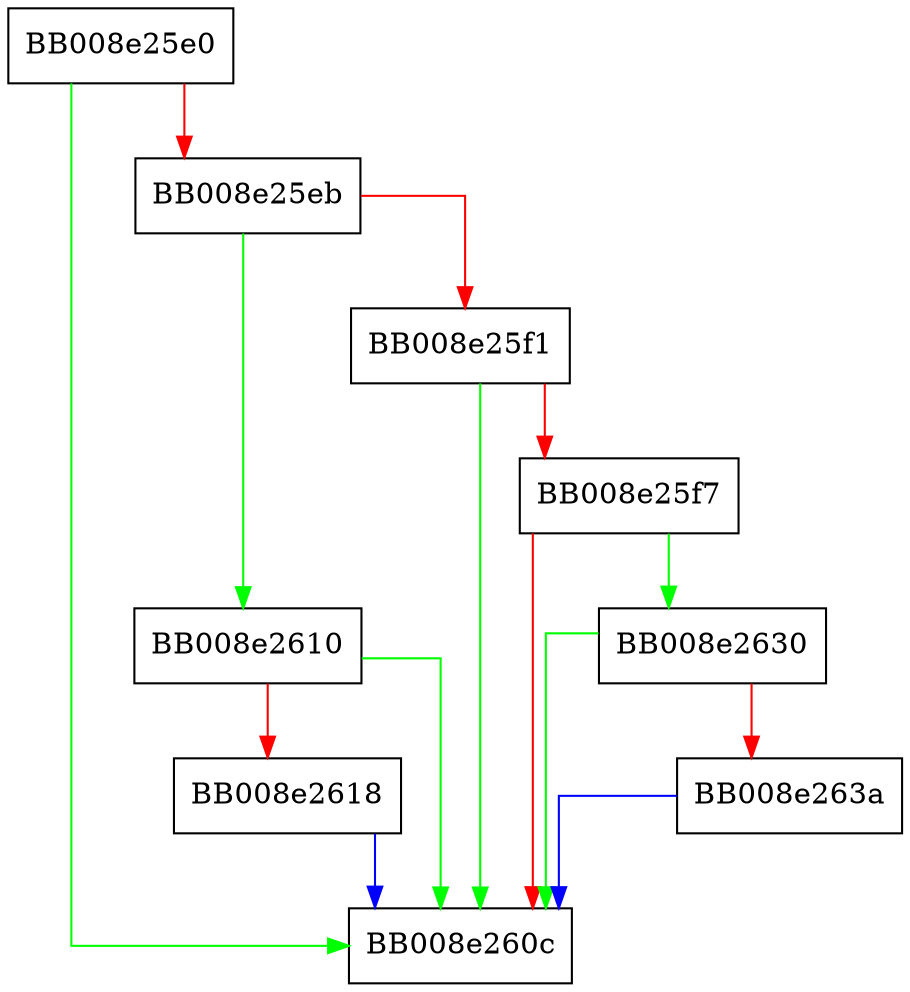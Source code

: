 digraph same_address {
  node [shape="box"];
  graph [splines=ortho];
  BB008e25e0 -> BB008e260c [color="green"];
  BB008e25e0 -> BB008e25eb [color="red"];
  BB008e25eb -> BB008e2610 [color="green"];
  BB008e25eb -> BB008e25f1 [color="red"];
  BB008e25f1 -> BB008e260c [color="green"];
  BB008e25f1 -> BB008e25f7 [color="red"];
  BB008e25f7 -> BB008e2630 [color="green"];
  BB008e25f7 -> BB008e260c [color="red"];
  BB008e2610 -> BB008e260c [color="green"];
  BB008e2610 -> BB008e2618 [color="red"];
  BB008e2618 -> BB008e260c [color="blue"];
  BB008e2630 -> BB008e260c [color="green"];
  BB008e2630 -> BB008e263a [color="red"];
  BB008e263a -> BB008e260c [color="blue"];
}